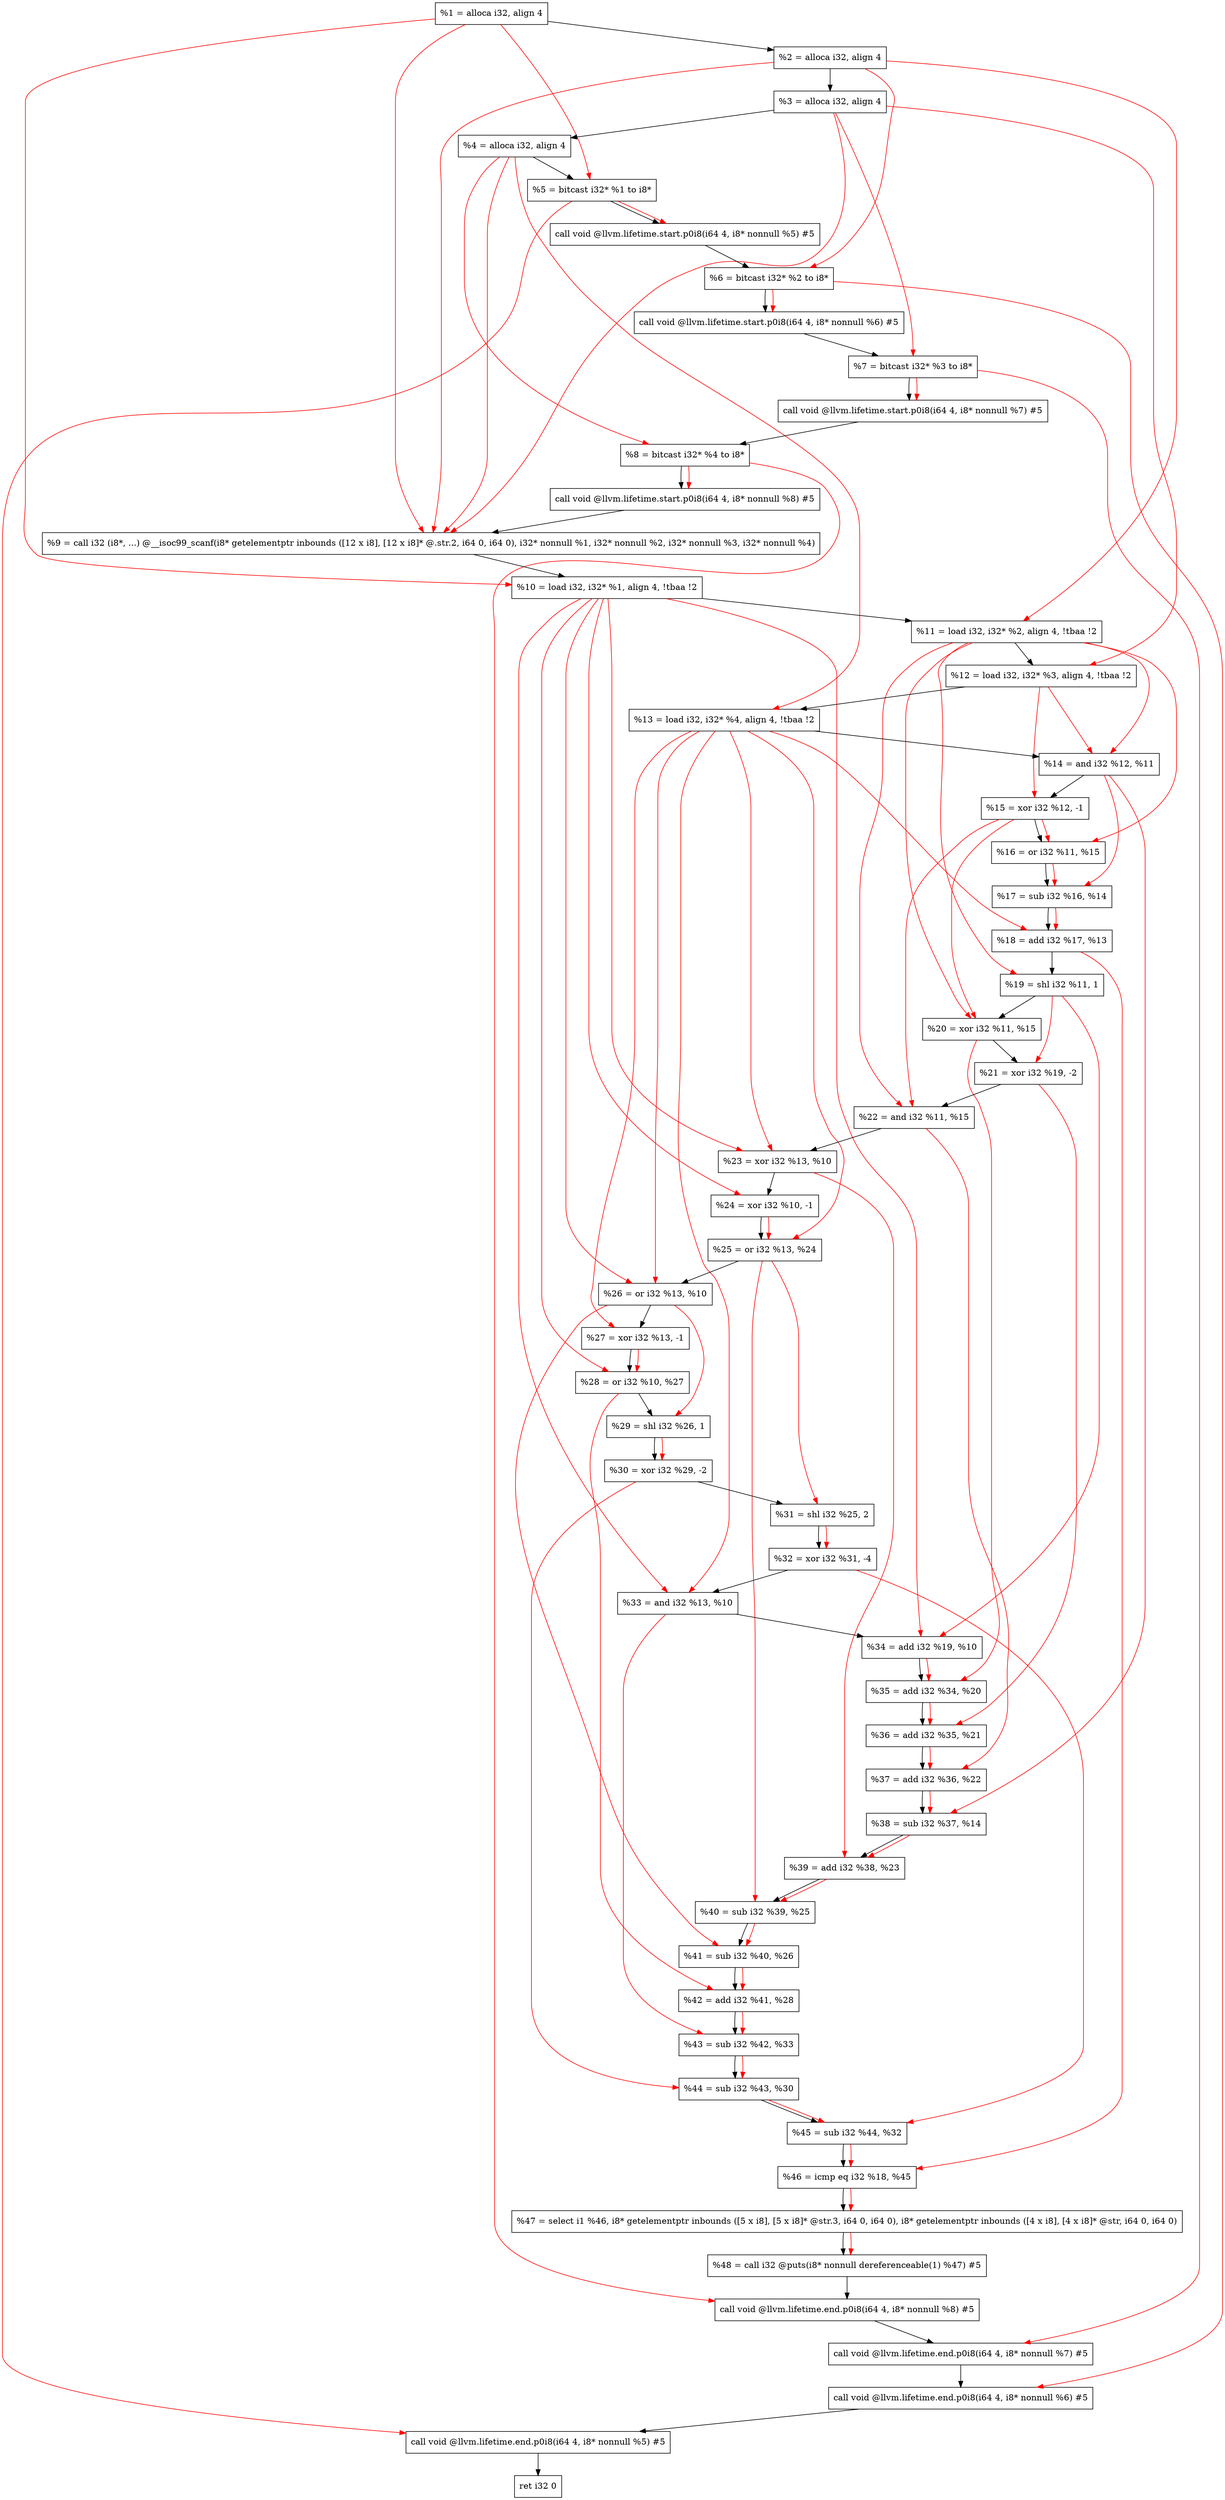 digraph "DFG for'main' function" {
	Node0x174f758[shape=record, label="  %1 = alloca i32, align 4"];
	Node0x174f7d8[shape=record, label="  %2 = alloca i32, align 4"];
	Node0x174f868[shape=record, label="  %3 = alloca i32, align 4"];
	Node0x174f8c8[shape=record, label="  %4 = alloca i32, align 4"];
	Node0x174f978[shape=record, label="  %5 = bitcast i32* %1 to i8*"];
	Node0x174fda8[shape=record, label="  call void @llvm.lifetime.start.p0i8(i64 4, i8* nonnull %5) #5"];
	Node0x174fe88[shape=record, label="  %6 = bitcast i32* %2 to i8*"];
	Node0x174ff88[shape=record, label="  call void @llvm.lifetime.start.p0i8(i64 4, i8* nonnull %6) #5"];
	Node0x1750048[shape=record, label="  %7 = bitcast i32* %3 to i8*"];
	Node0x17500f8[shape=record, label="  call void @llvm.lifetime.start.p0i8(i64 4, i8* nonnull %7) #5"];
	Node0x17501b8[shape=record, label="  %8 = bitcast i32* %4 to i8*"];
	Node0x1750268[shape=record, label="  call void @llvm.lifetime.start.p0i8(i64 4, i8* nonnull %8) #5"];
	Node0x174a9f0[shape=record, label="  %9 = call i32 (i8*, ...) @__isoc99_scanf(i8* getelementptr inbounds ([12 x i8], [12 x i8]* @.str.2, i64 0, i64 0), i32* nonnull %1, i32* nonnull %2, i32* nonnull %3, i32* nonnull %4)"];
	Node0x1750468[shape=record, label="  %10 = load i32, i32* %1, align 4, !tbaa !2"];
	Node0x17513d8[shape=record, label="  %11 = load i32, i32* %2, align 4, !tbaa !2"];
	Node0x1751a48[shape=record, label="  %12 = load i32, i32* %3, align 4, !tbaa !2"];
	Node0x1751aa8[shape=record, label="  %13 = load i32, i32* %4, align 4, !tbaa !2"];
	Node0x1751b20[shape=record, label="  %14 = and i32 %12, %11"];
	Node0x1751b90[shape=record, label="  %15 = xor i32 %12, -1"];
	Node0x1751c00[shape=record, label="  %16 = or i32 %11, %15"];
	Node0x1751c70[shape=record, label="  %17 = sub i32 %16, %14"];
	Node0x1751ce0[shape=record, label="  %18 = add i32 %17, %13"];
	Node0x1751d50[shape=record, label="  %19 = shl i32 %11, 1"];
	Node0x1751dc0[shape=record, label="  %20 = xor i32 %11, %15"];
	Node0x1751e30[shape=record, label="  %21 = xor i32 %19, -2"];
	Node0x1751ea0[shape=record, label="  %22 = and i32 %11, %15"];
	Node0x1751f10[shape=record, label="  %23 = xor i32 %13, %10"];
	Node0x1751f80[shape=record, label="  %24 = xor i32 %10, -1"];
	Node0x1751ff0[shape=record, label="  %25 = or i32 %13, %24"];
	Node0x1752060[shape=record, label="  %26 = or i32 %13, %10"];
	Node0x17520d0[shape=record, label="  %27 = xor i32 %13, -1"];
	Node0x1752140[shape=record, label="  %28 = or i32 %10, %27"];
	Node0x17521b0[shape=record, label="  %29 = shl i32 %26, 1"];
	Node0x1752220[shape=record, label="  %30 = xor i32 %29, -2"];
	Node0x1752290[shape=record, label="  %31 = shl i32 %25, 2"];
	Node0x1752300[shape=record, label="  %32 = xor i32 %31, -4"];
	Node0x1752370[shape=record, label="  %33 = and i32 %13, %10"];
	Node0x17523e0[shape=record, label="  %34 = add i32 %19, %10"];
	Node0x1752450[shape=record, label="  %35 = add i32 %34, %20"];
	Node0x17524c0[shape=record, label="  %36 = add i32 %35, %21"];
	Node0x1752530[shape=record, label="  %37 = add i32 %36, %22"];
	Node0x17525a0[shape=record, label="  %38 = sub i32 %37, %14"];
	Node0x1752610[shape=record, label="  %39 = add i32 %38, %23"];
	Node0x1752680[shape=record, label="  %40 = sub i32 %39, %25"];
	Node0x17526f0[shape=record, label="  %41 = sub i32 %40, %26"];
	Node0x1752760[shape=record, label="  %42 = add i32 %41, %28"];
	Node0x17527d0[shape=record, label="  %43 = sub i32 %42, %33"];
	Node0x1752840[shape=record, label="  %44 = sub i32 %43, %30"];
	Node0x17528b0[shape=record, label="  %45 = sub i32 %44, %32"];
	Node0x1752920[shape=record, label="  %46 = icmp eq i32 %18, %45"];
	Node0x16ef8b8[shape=record, label="  %47 = select i1 %46, i8* getelementptr inbounds ([5 x i8], [5 x i8]* @str.3, i64 0, i64 0), i8* getelementptr inbounds ([4 x i8], [4 x i8]* @str, i64 0, i64 0)"];
	Node0x17529b0[shape=record, label="  %48 = call i32 @puts(i8* nonnull dereferenceable(1) %47) #5"];
	Node0x1752c58[shape=record, label="  call void @llvm.lifetime.end.p0i8(i64 4, i8* nonnull %8) #5"];
	Node0x1752db8[shape=record, label="  call void @llvm.lifetime.end.p0i8(i64 4, i8* nonnull %7) #5"];
	Node0x1752ec8[shape=record, label="  call void @llvm.lifetime.end.p0i8(i64 4, i8* nonnull %6) #5"];
	Node0x1752fd8[shape=record, label="  call void @llvm.lifetime.end.p0i8(i64 4, i8* nonnull %5) #5"];
	Node0x1753098[shape=record, label="  ret i32 0"];
	Node0x174f758 -> Node0x174f7d8;
	Node0x174f7d8 -> Node0x174f868;
	Node0x174f868 -> Node0x174f8c8;
	Node0x174f8c8 -> Node0x174f978;
	Node0x174f978 -> Node0x174fda8;
	Node0x174fda8 -> Node0x174fe88;
	Node0x174fe88 -> Node0x174ff88;
	Node0x174ff88 -> Node0x1750048;
	Node0x1750048 -> Node0x17500f8;
	Node0x17500f8 -> Node0x17501b8;
	Node0x17501b8 -> Node0x1750268;
	Node0x1750268 -> Node0x174a9f0;
	Node0x174a9f0 -> Node0x1750468;
	Node0x1750468 -> Node0x17513d8;
	Node0x17513d8 -> Node0x1751a48;
	Node0x1751a48 -> Node0x1751aa8;
	Node0x1751aa8 -> Node0x1751b20;
	Node0x1751b20 -> Node0x1751b90;
	Node0x1751b90 -> Node0x1751c00;
	Node0x1751c00 -> Node0x1751c70;
	Node0x1751c70 -> Node0x1751ce0;
	Node0x1751ce0 -> Node0x1751d50;
	Node0x1751d50 -> Node0x1751dc0;
	Node0x1751dc0 -> Node0x1751e30;
	Node0x1751e30 -> Node0x1751ea0;
	Node0x1751ea0 -> Node0x1751f10;
	Node0x1751f10 -> Node0x1751f80;
	Node0x1751f80 -> Node0x1751ff0;
	Node0x1751ff0 -> Node0x1752060;
	Node0x1752060 -> Node0x17520d0;
	Node0x17520d0 -> Node0x1752140;
	Node0x1752140 -> Node0x17521b0;
	Node0x17521b0 -> Node0x1752220;
	Node0x1752220 -> Node0x1752290;
	Node0x1752290 -> Node0x1752300;
	Node0x1752300 -> Node0x1752370;
	Node0x1752370 -> Node0x17523e0;
	Node0x17523e0 -> Node0x1752450;
	Node0x1752450 -> Node0x17524c0;
	Node0x17524c0 -> Node0x1752530;
	Node0x1752530 -> Node0x17525a0;
	Node0x17525a0 -> Node0x1752610;
	Node0x1752610 -> Node0x1752680;
	Node0x1752680 -> Node0x17526f0;
	Node0x17526f0 -> Node0x1752760;
	Node0x1752760 -> Node0x17527d0;
	Node0x17527d0 -> Node0x1752840;
	Node0x1752840 -> Node0x17528b0;
	Node0x17528b0 -> Node0x1752920;
	Node0x1752920 -> Node0x16ef8b8;
	Node0x16ef8b8 -> Node0x17529b0;
	Node0x17529b0 -> Node0x1752c58;
	Node0x1752c58 -> Node0x1752db8;
	Node0x1752db8 -> Node0x1752ec8;
	Node0x1752ec8 -> Node0x1752fd8;
	Node0x1752fd8 -> Node0x1753098;
edge [color=red]
	Node0x174f758 -> Node0x174f978;
	Node0x174f978 -> Node0x174fda8;
	Node0x174f7d8 -> Node0x174fe88;
	Node0x174fe88 -> Node0x174ff88;
	Node0x174f868 -> Node0x1750048;
	Node0x1750048 -> Node0x17500f8;
	Node0x174f8c8 -> Node0x17501b8;
	Node0x17501b8 -> Node0x1750268;
	Node0x174f758 -> Node0x174a9f0;
	Node0x174f7d8 -> Node0x174a9f0;
	Node0x174f868 -> Node0x174a9f0;
	Node0x174f8c8 -> Node0x174a9f0;
	Node0x174f758 -> Node0x1750468;
	Node0x174f7d8 -> Node0x17513d8;
	Node0x174f868 -> Node0x1751a48;
	Node0x174f8c8 -> Node0x1751aa8;
	Node0x1751a48 -> Node0x1751b20;
	Node0x17513d8 -> Node0x1751b20;
	Node0x1751a48 -> Node0x1751b90;
	Node0x17513d8 -> Node0x1751c00;
	Node0x1751b90 -> Node0x1751c00;
	Node0x1751c00 -> Node0x1751c70;
	Node0x1751b20 -> Node0x1751c70;
	Node0x1751c70 -> Node0x1751ce0;
	Node0x1751aa8 -> Node0x1751ce0;
	Node0x17513d8 -> Node0x1751d50;
	Node0x17513d8 -> Node0x1751dc0;
	Node0x1751b90 -> Node0x1751dc0;
	Node0x1751d50 -> Node0x1751e30;
	Node0x17513d8 -> Node0x1751ea0;
	Node0x1751b90 -> Node0x1751ea0;
	Node0x1751aa8 -> Node0x1751f10;
	Node0x1750468 -> Node0x1751f10;
	Node0x1750468 -> Node0x1751f80;
	Node0x1751aa8 -> Node0x1751ff0;
	Node0x1751f80 -> Node0x1751ff0;
	Node0x1751aa8 -> Node0x1752060;
	Node0x1750468 -> Node0x1752060;
	Node0x1751aa8 -> Node0x17520d0;
	Node0x1750468 -> Node0x1752140;
	Node0x17520d0 -> Node0x1752140;
	Node0x1752060 -> Node0x17521b0;
	Node0x17521b0 -> Node0x1752220;
	Node0x1751ff0 -> Node0x1752290;
	Node0x1752290 -> Node0x1752300;
	Node0x1751aa8 -> Node0x1752370;
	Node0x1750468 -> Node0x1752370;
	Node0x1751d50 -> Node0x17523e0;
	Node0x1750468 -> Node0x17523e0;
	Node0x17523e0 -> Node0x1752450;
	Node0x1751dc0 -> Node0x1752450;
	Node0x1752450 -> Node0x17524c0;
	Node0x1751e30 -> Node0x17524c0;
	Node0x17524c0 -> Node0x1752530;
	Node0x1751ea0 -> Node0x1752530;
	Node0x1752530 -> Node0x17525a0;
	Node0x1751b20 -> Node0x17525a0;
	Node0x17525a0 -> Node0x1752610;
	Node0x1751f10 -> Node0x1752610;
	Node0x1752610 -> Node0x1752680;
	Node0x1751ff0 -> Node0x1752680;
	Node0x1752680 -> Node0x17526f0;
	Node0x1752060 -> Node0x17526f0;
	Node0x17526f0 -> Node0x1752760;
	Node0x1752140 -> Node0x1752760;
	Node0x1752760 -> Node0x17527d0;
	Node0x1752370 -> Node0x17527d0;
	Node0x17527d0 -> Node0x1752840;
	Node0x1752220 -> Node0x1752840;
	Node0x1752840 -> Node0x17528b0;
	Node0x1752300 -> Node0x17528b0;
	Node0x1751ce0 -> Node0x1752920;
	Node0x17528b0 -> Node0x1752920;
	Node0x1752920 -> Node0x16ef8b8;
	Node0x16ef8b8 -> Node0x17529b0;
	Node0x17501b8 -> Node0x1752c58;
	Node0x1750048 -> Node0x1752db8;
	Node0x174fe88 -> Node0x1752ec8;
	Node0x174f978 -> Node0x1752fd8;
}

